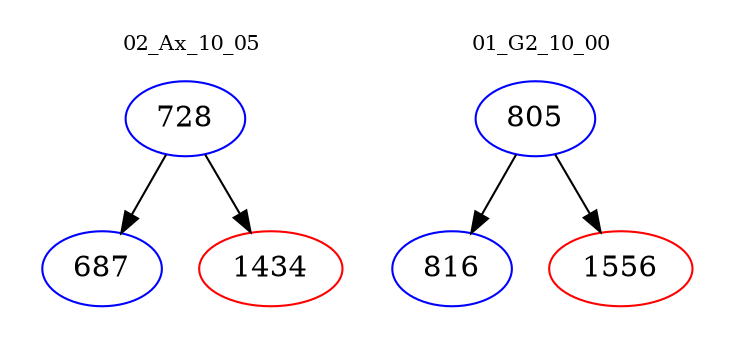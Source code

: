 digraph{
subgraph cluster_0 {
color = white
label = "02_Ax_10_05";
fontsize=10;
T0_728 [label="728", color="blue"]
T0_728 -> T0_687 [color="black"]
T0_687 [label="687", color="blue"]
T0_728 -> T0_1434 [color="black"]
T0_1434 [label="1434", color="red"]
}
subgraph cluster_1 {
color = white
label = "01_G2_10_00";
fontsize=10;
T1_805 [label="805", color="blue"]
T1_805 -> T1_816 [color="black"]
T1_816 [label="816", color="blue"]
T1_805 -> T1_1556 [color="black"]
T1_1556 [label="1556", color="red"]
}
}
